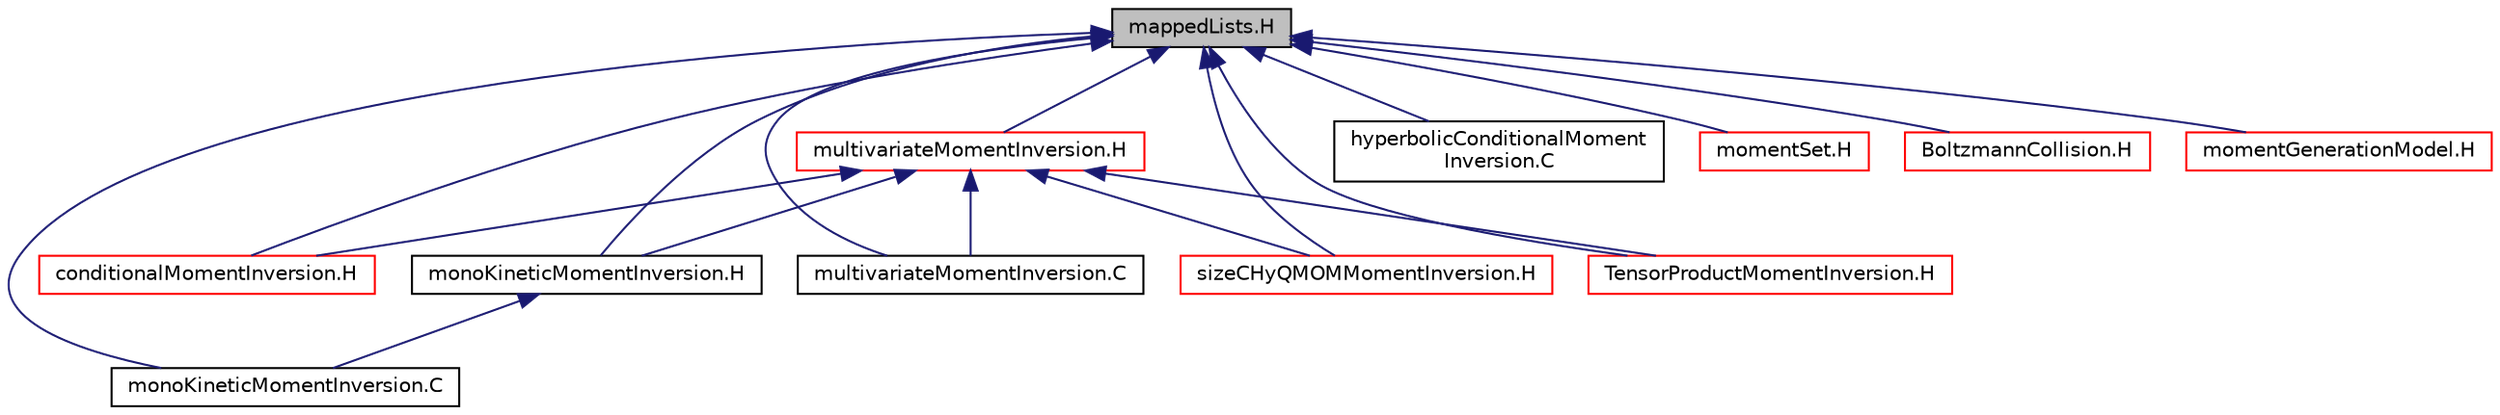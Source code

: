 digraph "mappedLists.H"
{
  bgcolor="transparent";
  edge [fontname="Helvetica",fontsize="10",labelfontname="Helvetica",labelfontsize="10"];
  node [fontname="Helvetica",fontsize="10",shape=record];
  Node6 [label="mappedLists.H",height=0.2,width=0.4,color="black", fillcolor="grey75", style="filled", fontcolor="black"];
  Node6 -> Node7 [dir="back",color="midnightblue",fontsize="10",style="solid",fontname="Helvetica"];
  Node7 [label="conditionalMomentInversion.H",height=0.2,width=0.4,color="red",URL="$a00203.html"];
  Node6 -> Node9 [dir="back",color="midnightblue",fontsize="10",style="solid",fontname="Helvetica"];
  Node9 [label="hyperbolicConditionalMoment\lInversion.C",height=0.2,width=0.4,color="black",URL="$a00206.html"];
  Node6 -> Node10 [dir="back",color="midnightblue",fontsize="10",style="solid",fontname="Helvetica"];
  Node10 [label="monoKineticMomentInversion.H",height=0.2,width=0.4,color="black",URL="$a00215.html"];
  Node10 -> Node11 [dir="back",color="midnightblue",fontsize="10",style="solid",fontname="Helvetica"];
  Node11 [label="monoKineticMomentInversion.C",height=0.2,width=0.4,color="black",URL="$a00212.html"];
  Node6 -> Node11 [dir="back",color="midnightblue",fontsize="10",style="solid",fontname="Helvetica"];
  Node6 -> Node12 [dir="back",color="midnightblue",fontsize="10",style="solid",fontname="Helvetica"];
  Node12 [label="multivariateMomentInversion.H",height=0.2,width=0.4,color="red",URL="$a00221.html"];
  Node12 -> Node7 [dir="back",color="midnightblue",fontsize="10",style="solid",fontname="Helvetica"];
  Node12 -> Node10 [dir="back",color="midnightblue",fontsize="10",style="solid",fontname="Helvetica"];
  Node12 -> Node21 [dir="back",color="midnightblue",fontsize="10",style="solid",fontname="Helvetica"];
  Node21 [label="multivariateMomentInversion.C",height=0.2,width=0.4,color="black",URL="$a00218.html"];
  Node12 -> Node16 [dir="back",color="midnightblue",fontsize="10",style="solid",fontname="Helvetica"];
  Node16 [label="sizeCHyQMOMMomentInversion.H",height=0.2,width=0.4,color="red",URL="$a00233.html"];
  Node12 -> Node18 [dir="back",color="midnightblue",fontsize="10",style="solid",fontname="Helvetica"];
  Node18 [label="TensorProductMomentInversion.H",height=0.2,width=0.4,color="red",URL="$a00239.html"];
  Node6 -> Node21 [dir="back",color="midnightblue",fontsize="10",style="solid",fontname="Helvetica"];
  Node6 -> Node16 [dir="back",color="midnightblue",fontsize="10",style="solid",fontname="Helvetica"];
  Node6 -> Node18 [dir="back",color="midnightblue",fontsize="10",style="solid",fontname="Helvetica"];
  Node6 -> Node23 [dir="back",color="midnightblue",fontsize="10",style="solid",fontname="Helvetica"];
  Node23 [label="momentSet.H",height=0.2,width=0.4,color="red",URL="$a00332.html"];
  Node6 -> Node105 [dir="back",color="midnightblue",fontsize="10",style="solid",fontname="Helvetica"];
  Node105 [label="BoltzmannCollision.H",height=0.2,width=0.4,color="red",URL="$a00497.html"];
  Node6 -> Node147 [dir="back",color="midnightblue",fontsize="10",style="solid",fontname="Helvetica"];
  Node147 [label="momentGenerationModel.H",height=0.2,width=0.4,color="red",URL="$a01775.html"];
}
